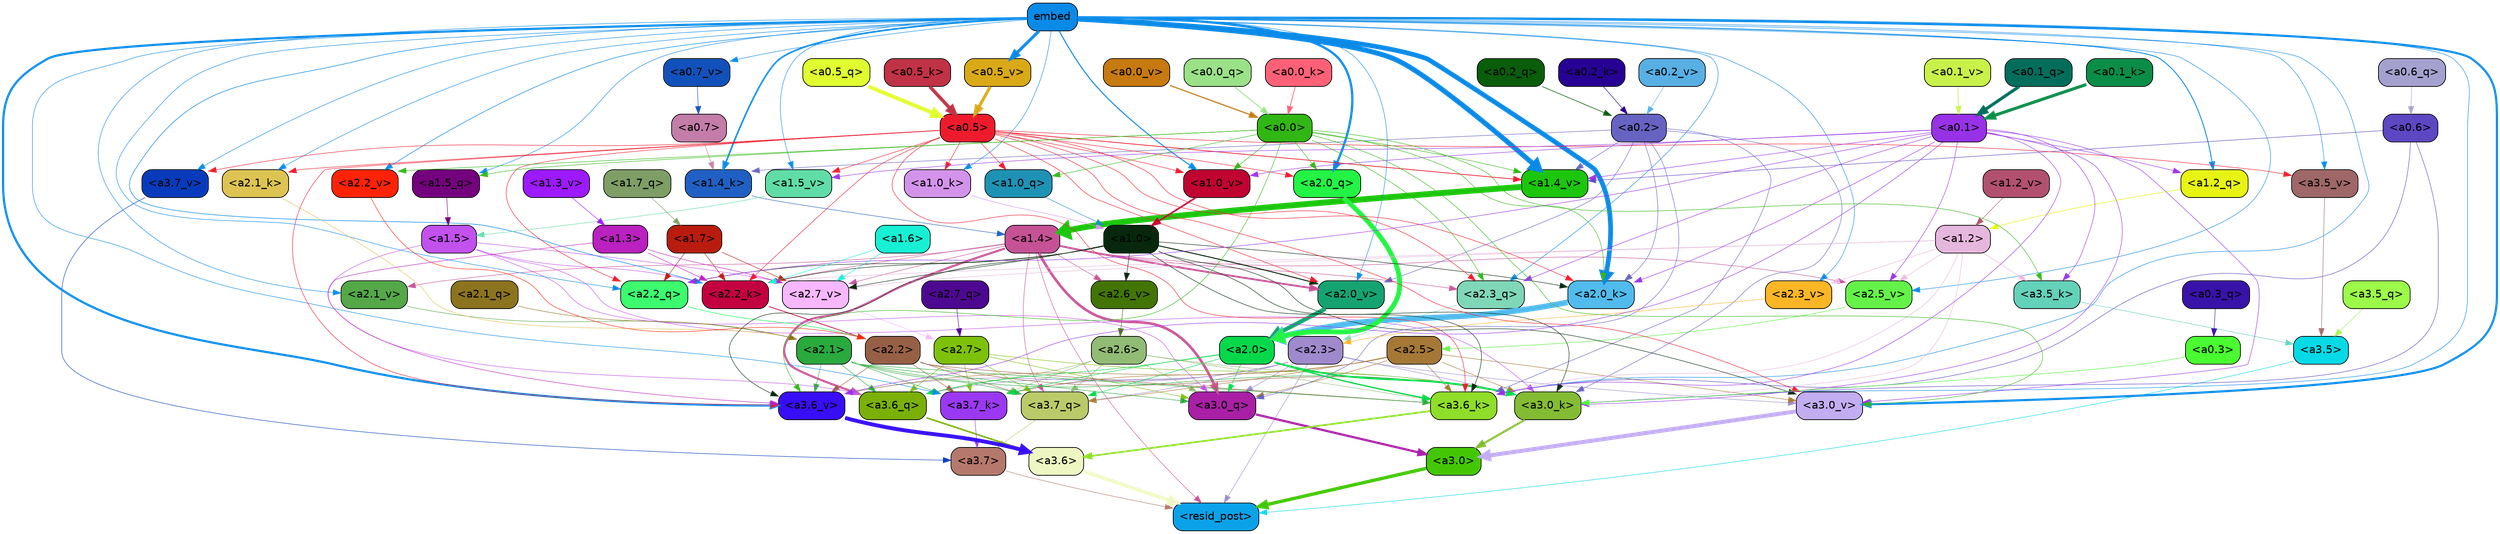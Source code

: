 strict digraph "" {
	graph [bgcolor=transparent,
		layout=dot,
		overlap=false,
		splines=true
	];
	"<a3.7>"	[color=black,
		fillcolor="#b5786c",
		fontname=Helvetica,
		shape=box,
		style="filled, rounded"];
	"<resid_post>"	[color=black,
		fillcolor="#0ca2e9",
		fontname=Helvetica,
		shape=box,
		style="filled, rounded"];
	"<a3.7>" -> "<resid_post>"	[color="#b5786c",
		penwidth=0.6];
	"<a3.6>"	[color=black,
		fillcolor="#eef7c3",
		fontname=Helvetica,
		shape=box,
		style="filled, rounded"];
	"<a3.6>" -> "<resid_post>"	[color="#eef7c3",
		penwidth=4.646730065345764];
	"<a3.5>"	[color=black,
		fillcolor="#05dae6",
		fontname=Helvetica,
		shape=box,
		style="filled, rounded"];
	"<a3.5>" -> "<resid_post>"	[color="#05dae6",
		penwidth=0.6];
	"<a3.0>"	[color=black,
		fillcolor="#43c704",
		fontname=Helvetica,
		shape=box,
		style="filled, rounded"];
	"<a3.0>" -> "<resid_post>"	[color="#43c704",
		penwidth=4.323132634162903];
	"<a2.3>"	[color=black,
		fillcolor="#9e8acc",
		fontname=Helvetica,
		shape=box,
		style="filled, rounded"];
	"<a2.3>" -> "<resid_post>"	[color="#9e8acc",
		penwidth=0.6];
	"<a3.7_q>"	[color=black,
		fillcolor="#bbca69",
		fontname=Helvetica,
		shape=box,
		style="filled, rounded"];
	"<a2.3>" -> "<a3.7_q>"	[color="#9e8acc",
		penwidth=0.6];
	"<a3.6_q>"	[color=black,
		fillcolor="#7ab008",
		fontname=Helvetica,
		shape=box,
		style="filled, rounded"];
	"<a2.3>" -> "<a3.6_q>"	[color="#9e8acc",
		penwidth=0.6];
	"<a3.0_q>"	[color=black,
		fillcolor="#a91fa5",
		fontname=Helvetica,
		shape=box,
		style="filled, rounded"];
	"<a2.3>" -> "<a3.0_q>"	[color="#9e8acc",
		penwidth=0.6];
	"<a3.7_k>"	[color=black,
		fillcolor="#9a39f1",
		fontname=Helvetica,
		shape=box,
		style="filled, rounded"];
	"<a2.3>" -> "<a3.7_k>"	[color="#9e8acc",
		penwidth=0.6];
	"<a3.0_k>"	[color=black,
		fillcolor="#83bc33",
		fontname=Helvetica,
		shape=box,
		style="filled, rounded"];
	"<a2.3>" -> "<a3.0_k>"	[color="#9e8acc",
		penwidth=0.6];
	"<a3.6_v>"	[color=black,
		fillcolor="#370ef5",
		fontname=Helvetica,
		shape=box,
		style="filled, rounded"];
	"<a2.3>" -> "<a3.6_v>"	[color="#9e8acc",
		penwidth=0.6];
	"<a3.0_v>"	[color=black,
		fillcolor="#c2adf1",
		fontname=Helvetica,
		shape=box,
		style="filled, rounded"];
	"<a2.3>" -> "<a3.0_v>"	[color="#9e8acc",
		penwidth=0.6];
	"<a1.4>"	[color=black,
		fillcolor="#c65296",
		fontname=Helvetica,
		shape=box,
		style="filled, rounded"];
	"<a1.4>" -> "<resid_post>"	[color="#c65296",
		penwidth=0.6];
	"<a1.4>" -> "<a3.7_q>"	[color="#c65296",
		penwidth=0.6];
	"<a1.4>" -> "<a3.6_q>"	[color="#c65296",
		penwidth=2.700703263282776];
	"<a1.4>" -> "<a3.0_q>"	[color="#c65296",
		penwidth=3.34255850315094];
	"<a2.3_q>"	[color=black,
		fillcolor="#80d7b8",
		fontname=Helvetica,
		shape=box,
		style="filled, rounded"];
	"<a1.4>" -> "<a2.3_q>"	[color="#c65296",
		penwidth=0.6];
	"<a2.2_k>"	[color=black,
		fillcolor="#c30141",
		fontname=Helvetica,
		shape=box,
		style="filled, rounded"];
	"<a1.4>" -> "<a2.2_k>"	[color="#c65296",
		penwidth=0.6];
	"<a2.7_v>"	[color=black,
		fillcolor="#f6b7fc",
		fontname=Helvetica,
		shape=box,
		style="filled, rounded"];
	"<a1.4>" -> "<a2.7_v>"	[color="#c65296",
		penwidth=0.6];
	"<a2.6_v>"	[color=black,
		fillcolor="#437406",
		fontname=Helvetica,
		shape=box,
		style="filled, rounded"];
	"<a1.4>" -> "<a2.6_v>"	[color="#c65296",
		penwidth=0.6];
	"<a2.5_v>"	[color=black,
		fillcolor="#64f249",
		fontname=Helvetica,
		shape=box,
		style="filled, rounded"];
	"<a1.4>" -> "<a2.5_v>"	[color="#c65296",
		penwidth=0.6];
	"<a2.1_v>"	[color=black,
		fillcolor="#54a848",
		fontname=Helvetica,
		shape=box,
		style="filled, rounded"];
	"<a1.4>" -> "<a2.1_v>"	[color="#c65296",
		penwidth=0.6];
	"<a2.0_v>"	[color=black,
		fillcolor="#16a372",
		fontname=Helvetica,
		shape=box,
		style="filled, rounded"];
	"<a1.4>" -> "<a2.0_v>"	[color="#c65296",
		penwidth=2.387977123260498];
	"<a3.7_q>" -> "<a3.7>"	[color="#bbca69",
		penwidth=0.6];
	"<a3.6_q>" -> "<a3.6>"	[color="#7ab008",
		penwidth=2.03758105635643];
	"<a3.5_q>"	[color=black,
		fillcolor="#9cfa49",
		fontname=Helvetica,
		shape=box,
		style="filled, rounded"];
	"<a3.5_q>" -> "<a3.5>"	[color="#9cfa49",
		penwidth=0.6];
	"<a3.0_q>" -> "<a3.0>"	[color="#a91fa5",
		penwidth=2.8638100624084473];
	"<a3.7_k>" -> "<a3.7>"	[color="#9a39f1",
		penwidth=0.6];
	"<a3.6_k>"	[color=black,
		fillcolor="#8fde29",
		fontname=Helvetica,
		shape=box,
		style="filled, rounded"];
	"<a3.6_k>" -> "<a3.6>"	[color="#8fde29",
		penwidth=2.174198240041733];
	"<a3.5_k>"	[color=black,
		fillcolor="#64d1b9",
		fontname=Helvetica,
		shape=box,
		style="filled, rounded"];
	"<a3.5_k>" -> "<a3.5>"	[color="#64d1b9",
		penwidth=0.6];
	"<a3.0_k>" -> "<a3.0>"	[color="#83bc33",
		penwidth=2.6274144649505615];
	"<a3.7_v>"	[color=black,
		fillcolor="#083bbc",
		fontname=Helvetica,
		shape=box,
		style="filled, rounded"];
	"<a3.7_v>" -> "<a3.7>"	[color="#083bbc",
		penwidth=0.6];
	"<a3.6_v>" -> "<a3.6>"	[color="#370ef5",
		penwidth=5.002329230308533];
	"<a3.5_v>"	[color=black,
		fillcolor="#9f6767",
		fontname=Helvetica,
		shape=box,
		style="filled, rounded"];
	"<a3.5_v>" -> "<a3.5>"	[color="#9f6767",
		penwidth=0.6];
	"<a3.0_v>" -> "<a3.0>"	[color="#c2adf1",
		penwidth=5.188832879066467];
	"<a2.7>"	[color=black,
		fillcolor="#7ec10b",
		fontname=Helvetica,
		shape=box,
		style="filled, rounded"];
	"<a2.7>" -> "<a3.7_q>"	[color="#7ec10b",
		penwidth=0.6];
	"<a2.7>" -> "<a3.6_q>"	[color="#7ec10b",
		penwidth=0.6];
	"<a2.7>" -> "<a3.0_q>"	[color="#7ec10b",
		penwidth=0.6];
	"<a2.7>" -> "<a3.7_k>"	[color="#7ec10b",
		penwidth=0.6];
	"<a2.7>" -> "<a3.0_k>"	[color="#7ec10b",
		penwidth=0.6];
	"<a2.6>"	[color=black,
		fillcolor="#92bb75",
		fontname=Helvetica,
		shape=box,
		style="filled, rounded"];
	"<a2.6>" -> "<a3.7_q>"	[color="#92bb75",
		penwidth=0.6];
	"<a2.6>" -> "<a3.6_q>"	[color="#92bb75",
		penwidth=0.6];
	"<a2.6>" -> "<a3.0_q>"	[color="#92bb75",
		penwidth=0.6];
	"<a2.6>" -> "<a3.7_k>"	[color="#92bb75",
		penwidth=0.6];
	"<a2.6>" -> "<a3.6_k>"	[color="#92bb75",
		penwidth=0.6];
	"<a2.6>" -> "<a3.0_k>"	[color="#92bb75",
		penwidth=0.6];
	"<a2.5>"	[color=black,
		fillcolor="#a57836",
		fontname=Helvetica,
		shape=box,
		style="filled, rounded"];
	"<a2.5>" -> "<a3.7_q>"	[color="#a57836",
		penwidth=0.6];
	"<a2.5>" -> "<a3.0_q>"	[color="#a57836",
		penwidth=0.6];
	"<a2.5>" -> "<a3.7_k>"	[color="#a57836",
		penwidth=0.6];
	"<a2.5>" -> "<a3.6_k>"	[color="#a57836",
		penwidth=0.6];
	"<a2.5>" -> "<a3.0_k>"	[color="#a57836",
		penwidth=0.6];
	"<a2.5>" -> "<a3.6_v>"	[color="#a57836",
		penwidth=0.6];
	"<a2.5>" -> "<a3.0_v>"	[color="#a57836",
		penwidth=0.6];
	"<a2.2>"	[color=black,
		fillcolor="#976046",
		fontname=Helvetica,
		shape=box,
		style="filled, rounded"];
	"<a2.2>" -> "<a3.7_q>"	[color="#976046",
		penwidth=0.6];
	"<a2.2>" -> "<a3.7_k>"	[color="#976046",
		penwidth=0.6];
	"<a2.2>" -> "<a3.6_k>"	[color="#976046",
		penwidth=0.6];
	"<a2.2>" -> "<a3.0_k>"	[color="#976046",
		penwidth=0.6];
	"<a2.2>" -> "<a3.6_v>"	[color="#976046",
		penwidth=0.6];
	"<a2.1>"	[color=black,
		fillcolor="#2aa93d",
		fontname=Helvetica,
		shape=box,
		style="filled, rounded"];
	"<a2.1>" -> "<a3.7_q>"	[color="#2aa93d",
		penwidth=0.6];
	"<a2.1>" -> "<a3.6_q>"	[color="#2aa93d",
		penwidth=0.6];
	"<a2.1>" -> "<a3.0_q>"	[color="#2aa93d",
		penwidth=0.6];
	"<a2.1>" -> "<a3.7_k>"	[color="#2aa93d",
		penwidth=0.6];
	"<a2.1>" -> "<a3.6_k>"	[color="#2aa93d",
		penwidth=0.6];
	"<a2.1>" -> "<a3.0_k>"	[color="#2aa93d",
		penwidth=0.6];
	"<a2.1>" -> "<a3.6_v>"	[color="#2aa93d",
		penwidth=0.6];
	"<a2.0>"	[color=black,
		fillcolor="#06d84a",
		fontname=Helvetica,
		shape=box,
		style="filled, rounded"];
	"<a2.0>" -> "<a3.7_q>"	[color="#06d84a",
		penwidth=0.6];
	"<a2.0>" -> "<a3.6_q>"	[color="#06d84a",
		penwidth=0.6];
	"<a2.0>" -> "<a3.0_q>"	[color="#06d84a",
		penwidth=0.6];
	"<a2.0>" -> "<a3.7_k>"	[color="#06d84a",
		penwidth=0.6];
	"<a2.0>" -> "<a3.6_k>"	[color="#06d84a",
		penwidth=1.6454488784074783];
	"<a2.0>" -> "<a3.0_k>"	[color="#06d84a",
		penwidth=2.2218968719244003];
	"<a1.5>"	[color=black,
		fillcolor="#c251ee",
		fontname=Helvetica,
		shape=box,
		style="filled, rounded"];
	"<a1.5>" -> "<a3.6_q>"	[color="#c251ee",
		penwidth=0.6];
	"<a1.5>" -> "<a3.0_q>"	[color="#c251ee",
		penwidth=0.6];
	"<a1.5>" -> "<a3.0_k>"	[color="#c251ee",
		penwidth=0.6];
	"<a1.5>" -> "<a2.2_k>"	[color="#c251ee",
		penwidth=0.6];
	"<a1.5>" -> "<a2.7_v>"	[color="#c251ee",
		penwidth=0.6];
	"<a0.2>"	[color=black,
		fillcolor="#6663c2",
		fontname=Helvetica,
		shape=box,
		style="filled, rounded"];
	"<a0.2>" -> "<a3.0_q>"	[color="#6663c2",
		penwidth=0.6];
	"<a0.2>" -> "<a3.6_k>"	[color="#6663c2",
		penwidth=0.6];
	"<a0.2>" -> "<a3.0_k>"	[color="#6663c2",
		penwidth=0.6];
	"<a2.0_k>"	[color=black,
		fillcolor="#51bbed",
		fontname=Helvetica,
		shape=box,
		style="filled, rounded"];
	"<a0.2>" -> "<a2.0_k>"	[color="#6663c2",
		penwidth=0.6];
	"<a0.2>" -> "<a2.0_v>"	[color="#6663c2",
		penwidth=0.6];
	"<a1.4_k>"	[color=black,
		fillcolor="#2060c4",
		fontname=Helvetica,
		shape=box,
		style="filled, rounded"];
	"<a0.2>" -> "<a1.4_k>"	[color="#6663c2",
		penwidth=0.6];
	"<a1.4_v>"	[color=black,
		fillcolor="#1cc60d",
		fontname=Helvetica,
		shape=box,
		style="filled, rounded"];
	"<a0.2>" -> "<a1.4_v>"	[color="#6663c2",
		penwidth=0.6];
	embed	[color=black,
		fillcolor="#0a8ae7",
		fontname=Helvetica,
		shape=box,
		style="filled, rounded"];
	embed -> "<a3.7_k>"	[color="#0a8ae7",
		penwidth=0.6];
	embed -> "<a3.6_k>"	[color="#0a8ae7",
		penwidth=0.6];
	embed -> "<a3.0_k>"	[color="#0a8ae7",
		penwidth=0.6];
	embed -> "<a3.7_v>"	[color="#0a8ae7",
		penwidth=0.6];
	embed -> "<a3.6_v>"	[color="#0a8ae7",
		penwidth=2.8301228284835815];
	embed -> "<a3.5_v>"	[color="#0a8ae7",
		penwidth=0.6];
	embed -> "<a3.0_v>"	[color="#0a8ae7",
		penwidth=2.7660785913467407];
	embed -> "<a2.3_q>"	[color="#0a8ae7",
		penwidth=0.6];
	"<a2.2_q>"	[color=black,
		fillcolor="#3dfa6f",
		fontname=Helvetica,
		shape=box,
		style="filled, rounded"];
	embed -> "<a2.2_q>"	[color="#0a8ae7",
		penwidth=0.6];
	"<a2.0_q>"	[color=black,
		fillcolor="#23f344",
		fontname=Helvetica,
		shape=box,
		style="filled, rounded"];
	embed -> "<a2.0_q>"	[color="#0a8ae7",
		penwidth=2.918822765350342];
	embed -> "<a2.2_k>"	[color="#0a8ae7",
		penwidth=0.7099294662475586];
	"<a2.1_k>"	[color=black,
		fillcolor="#ddc452",
		fontname=Helvetica,
		shape=box,
		style="filled, rounded"];
	embed -> "<a2.1_k>"	[color="#0a8ae7",
		penwidth=0.6];
	embed -> "<a2.0_k>"	[color="#0a8ae7",
		penwidth=6.075345039367676];
	embed -> "<a2.5_v>"	[color="#0a8ae7",
		penwidth=0.6];
	"<a2.3_v>"	[color=black,
		fillcolor="#fbb626",
		fontname=Helvetica,
		shape=box,
		style="filled, rounded"];
	embed -> "<a2.3_v>"	[color="#0a8ae7",
		penwidth=0.6];
	"<a2.2_v>"	[color=black,
		fillcolor="#fe2306",
		fontname=Helvetica,
		shape=box,
		style="filled, rounded"];
	embed -> "<a2.2_v>"	[color="#0a8ae7",
		penwidth=0.6909599304199219];
	embed -> "<a2.1_v>"	[color="#0a8ae7",
		penwidth=0.6];
	embed -> "<a2.0_v>"	[color="#0a8ae7",
		penwidth=0.6];
	"<a1.5_q>"	[color=black,
		fillcolor="#74017d",
		fontname=Helvetica,
		shape=box,
		style="filled, rounded"];
	embed -> "<a1.5_q>"	[color="#0a8ae7",
		penwidth=0.6];
	"<a1.2_q>"	[color=black,
		fillcolor="#e7f413",
		fontname=Helvetica,
		shape=box,
		style="filled, rounded"];
	embed -> "<a1.2_q>"	[color="#0a8ae7",
		penwidth=1.1075286865234375];
	embed -> "<a1.4_k>"	[color="#0a8ae7",
		penwidth=2.043105125427246];
	"<a1.0_k>"	[color=black,
		fillcolor="#d493ea",
		fontname=Helvetica,
		shape=box,
		style="filled, rounded"];
	embed -> "<a1.0_k>"	[color="#0a8ae7",
		penwidth=0.6];
	"<a1.5_v>"	[color=black,
		fillcolor="#60dda6",
		fontname=Helvetica,
		shape=box,
		style="filled, rounded"];
	embed -> "<a1.5_v>"	[color="#0a8ae7",
		penwidth=0.6];
	embed -> "<a1.4_v>"	[color="#0a8ae7",
		penwidth=6.46385931968689];
	"<a1.0_v>"	[color=black,
		fillcolor="#c10331",
		fontname=Helvetica,
		shape=box,
		style="filled, rounded"];
	embed -> "<a1.0_v>"	[color="#0a8ae7",
		penwidth=1.273291826248169];
	"<a0.7_v>"	[color=black,
		fillcolor="#1251bb",
		fontname=Helvetica,
		shape=box,
		style="filled, rounded"];
	embed -> "<a0.7_v>"	[color="#0a8ae7",
		penwidth=0.6];
	"<a0.5_v>"	[color=black,
		fillcolor="#d9a918",
		fontname=Helvetica,
		shape=box,
		style="filled, rounded"];
	embed -> "<a0.5_v>"	[color="#0a8ae7",
		penwidth=3.920696496963501];
	"<a1.2>"	[color=black,
		fillcolor="#e6b7dc",
		fontname=Helvetica,
		shape=box,
		style="filled, rounded"];
	"<a1.2>" -> "<a3.6_k>"	[color="#e6b7dc",
		penwidth=0.6];
	"<a1.2>" -> "<a3.5_k>"	[color="#e6b7dc",
		penwidth=0.6];
	"<a1.2>" -> "<a3.0_k>"	[color="#e6b7dc",
		penwidth=0.6];
	"<a1.2>" -> "<a2.2_k>"	[color="#e6b7dc",
		penwidth=0.6];
	"<a1.2>" -> "<a2.7_v>"	[color="#e6b7dc",
		penwidth=0.6];
	"<a1.2>" -> "<a2.5_v>"	[color="#e6b7dc",
		penwidth=0.6];
	"<a1.2>" -> "<a2.3_v>"	[color="#e6b7dc",
		penwidth=0.6];
	"<a1.0>"	[color=black,
		fillcolor="#07280c",
		fontname=Helvetica,
		shape=box,
		style="filled, rounded"];
	"<a1.0>" -> "<a3.6_k>"	[color="#07280c",
		penwidth=0.6];
	"<a1.0>" -> "<a3.0_k>"	[color="#07280c",
		penwidth=0.6];
	"<a1.0>" -> "<a3.6_v>"	[color="#07280c",
		penwidth=0.6];
	"<a1.0>" -> "<a3.0_v>"	[color="#07280c",
		penwidth=0.6];
	"<a1.0>" -> "<a2.2_q>"	[color="#07280c",
		penwidth=0.6];
	"<a1.0>" -> "<a2.2_k>"	[color="#07280c",
		penwidth=0.6];
	"<a1.0>" -> "<a2.0_k>"	[color="#07280c",
		penwidth=0.6];
	"<a1.0>" -> "<a2.7_v>"	[color="#07280c",
		penwidth=0.6];
	"<a1.0>" -> "<a2.6_v>"	[color="#07280c",
		penwidth=0.6];
	"<a1.0>" -> "<a2.0_v>"	[color="#07280c",
		penwidth=1.2435333728790283];
	"<a0.6>"	[color=black,
		fillcolor="#5d47c3",
		fontname=Helvetica,
		shape=box,
		style="filled, rounded"];
	"<a0.6>" -> "<a3.6_k>"	[color="#5d47c3",
		penwidth=0.6];
	"<a0.6>" -> "<a3.0_k>"	[color="#5d47c3",
		penwidth=0.6];
	"<a0.6>" -> "<a1.4_v>"	[color="#5d47c3",
		penwidth=0.6];
	"<a0.5>"	[color=black,
		fillcolor="#ee1b2d",
		fontname=Helvetica,
		shape=box,
		style="filled, rounded"];
	"<a0.5>" -> "<a3.6_k>"	[color="#ee1b2d",
		penwidth=0.6];
	"<a0.5>" -> "<a3.7_v>"	[color="#ee1b2d",
		penwidth=0.6];
	"<a0.5>" -> "<a3.6_v>"	[color="#ee1b2d",
		penwidth=0.6];
	"<a0.5>" -> "<a3.5_v>"	[color="#ee1b2d",
		penwidth=0.6];
	"<a0.5>" -> "<a3.0_v>"	[color="#ee1b2d",
		penwidth=0.6124261617660522];
	"<a0.5>" -> "<a2.3_q>"	[color="#ee1b2d",
		penwidth=0.6];
	"<a0.5>" -> "<a2.2_q>"	[color="#ee1b2d",
		penwidth=0.6];
	"<a0.5>" -> "<a2.0_q>"	[color="#ee1b2d",
		penwidth=0.6];
	"<a0.5>" -> "<a2.2_k>"	[color="#ee1b2d",
		penwidth=0.6];
	"<a0.5>" -> "<a2.1_k>"	[color="#ee1b2d",
		penwidth=0.6];
	"<a0.5>" -> "<a2.0_k>"	[color="#ee1b2d",
		penwidth=0.6112704277038574];
	"<a0.5>" -> "<a2.0_v>"	[color="#ee1b2d",
		penwidth=0.6];
	"<a1.0_q>"	[color=black,
		fillcolor="#1e92b5",
		fontname=Helvetica,
		shape=box,
		style="filled, rounded"];
	"<a0.5>" -> "<a1.0_q>"	[color="#ee1b2d",
		penwidth=0.6];
	"<a0.5>" -> "<a1.0_k>"	[color="#ee1b2d",
		penwidth=0.6];
	"<a0.5>" -> "<a1.5_v>"	[color="#ee1b2d",
		penwidth=0.6];
	"<a0.5>" -> "<a1.4_v>"	[color="#ee1b2d",
		penwidth=0.9145197868347168];
	"<a0.5>" -> "<a1.0_v>"	[color="#ee1b2d",
		penwidth=0.6];
	"<a0.1>"	[color=black,
		fillcolor="#9732e7",
		fontname=Helvetica,
		shape=box,
		style="filled, rounded"];
	"<a0.1>" -> "<a3.6_k>"	[color="#9732e7",
		penwidth=0.6];
	"<a0.1>" -> "<a3.5_k>"	[color="#9732e7",
		penwidth=0.6];
	"<a0.1>" -> "<a3.0_k>"	[color="#9732e7",
		penwidth=0.6];
	"<a0.1>" -> "<a3.6_v>"	[color="#9732e7",
		penwidth=0.6];
	"<a0.1>" -> "<a3.0_v>"	[color="#9732e7",
		penwidth=0.6];
	"<a0.1>" -> "<a2.3_q>"	[color="#9732e7",
		penwidth=0.6];
	"<a0.1>" -> "<a2.2_q>"	[color="#9732e7",
		penwidth=0.6];
	"<a0.1>" -> "<a2.0_k>"	[color="#9732e7",
		penwidth=0.6];
	"<a0.1>" -> "<a2.5_v>"	[color="#9732e7",
		penwidth=0.6];
	"<a0.1>" -> "<a1.2_q>"	[color="#9732e7",
		penwidth=0.6];
	"<a0.1>" -> "<a1.5_v>"	[color="#9732e7",
		penwidth=0.6];
	"<a0.1>" -> "<a1.4_v>"	[color="#9732e7",
		penwidth=0.6];
	"<a0.1>" -> "<a1.0_v>"	[color="#9732e7",
		penwidth=0.6];
	"<a0.0>"	[color=black,
		fillcolor="#31b714",
		fontname=Helvetica,
		shape=box,
		style="filled, rounded"];
	"<a0.0>" -> "<a3.5_k>"	[color="#31b714",
		penwidth=0.6];
	"<a0.0>" -> "<a3.6_v>"	[color="#31b714",
		penwidth=0.6];
	"<a0.0>" -> "<a3.0_v>"	[color="#31b714",
		penwidth=0.6];
	"<a0.0>" -> "<a2.3_q>"	[color="#31b714",
		penwidth=0.6];
	"<a0.0>" -> "<a2.0_q>"	[color="#31b714",
		penwidth=0.6];
	"<a0.0>" -> "<a2.0_k>"	[color="#31b714",
		penwidth=0.6];
	"<a0.0>" -> "<a2.2_v>"	[color="#31b714",
		penwidth=0.6];
	"<a0.0>" -> "<a1.5_q>"	[color="#31b714",
		penwidth=0.6];
	"<a0.0>" -> "<a1.0_q>"	[color="#31b714",
		penwidth=0.6];
	"<a0.0>" -> "<a1.4_v>"	[color="#31b714",
		penwidth=0.6];
	"<a0.0>" -> "<a1.0_v>"	[color="#31b714",
		penwidth=0.6];
	"<a0.3>"	[color=black,
		fillcolor="#49fb30",
		fontname=Helvetica,
		shape=box,
		style="filled, rounded"];
	"<a0.3>" -> "<a3.0_k>"	[color="#49fb30",
		penwidth=0.6];
	"<a1.3>"	[color=black,
		fillcolor="#bb20c0",
		fontname=Helvetica,
		shape=box,
		style="filled, rounded"];
	"<a1.3>" -> "<a3.6_v>"	[color="#bb20c0",
		penwidth=0.6];
	"<a1.3>" -> "<a2.2_k>"	[color="#bb20c0",
		penwidth=0.6];
	"<a1.3>" -> "<a2.7_v>"	[color="#bb20c0",
		penwidth=0.6];
	"<a2.7_q>"	[color=black,
		fillcolor="#4d0891",
		fontname=Helvetica,
		shape=box,
		style="filled, rounded"];
	"<a2.7_q>" -> "<a2.7>"	[color="#4d0891",
		penwidth=0.6];
	"<a2.3_q>" -> "<a2.3>"	[color="#80d7b8",
		penwidth=0.6];
	"<a2.2_q>" -> "<a2.2>"	[color="#3dfa6f",
		penwidth=0.8114519119262695];
	"<a2.1_q>"	[color=black,
		fillcolor="#8c731e",
		fontname=Helvetica,
		shape=box,
		style="filled, rounded"];
	"<a2.1_q>" -> "<a2.1>"	[color="#8c731e",
		penwidth=0.6];
	"<a2.0_q>" -> "<a2.0>"	[color="#23f344",
		penwidth=6.2323237657547];
	"<a2.2_k>" -> "<a2.2>"	[color="#c30141",
		penwidth=0.9331893920898438];
	"<a2.1_k>" -> "<a2.1>"	[color="#ddc452",
		penwidth=0.6];
	"<a2.0_k>" -> "<a2.0>"	[color="#51bbed",
		penwidth=7.158664226531982];
	"<a2.7_v>" -> "<a2.7>"	[color="#f6b7fc",
		penwidth=0.6];
	"<a2.6_v>" -> "<a2.6>"	[color="#437406",
		penwidth=0.6];
	"<a2.5_v>" -> "<a2.5>"	[color="#64f249",
		penwidth=0.6657319068908691];
	"<a2.3_v>" -> "<a2.3>"	[color="#fbb626",
		penwidth=0.6];
	"<a2.2_v>" -> "<a2.2>"	[color="#fe2306",
		penwidth=0.6];
	"<a2.1_v>" -> "<a2.1>"	[color="#54a848",
		penwidth=0.6];
	"<a2.0_v>" -> "<a2.0>"	[color="#16a372",
		penwidth=5.380099236965179];
	"<a1.7>"	[color=black,
		fillcolor="#b91c0e",
		fontname=Helvetica,
		shape=box,
		style="filled, rounded"];
	"<a1.7>" -> "<a2.2_q>"	[color="#b91c0e",
		penwidth=0.6];
	"<a1.7>" -> "<a2.2_k>"	[color="#b91c0e",
		penwidth=0.6];
	"<a1.7>" -> "<a2.7_v>"	[color="#b91c0e",
		penwidth=0.6];
	"<a1.6>"	[color=black,
		fillcolor="#17f0d4",
		fontname=Helvetica,
		shape=box,
		style="filled, rounded"];
	"<a1.6>" -> "<a2.2_k>"	[color="#17f0d4",
		penwidth=0.6];
	"<a1.6>" -> "<a2.7_v>"	[color="#17f0d4",
		penwidth=0.6];
	"<a1.7_q>"	[color=black,
		fillcolor="#7f9e66",
		fontname=Helvetica,
		shape=box,
		style="filled, rounded"];
	"<a1.7_q>" -> "<a1.7>"	[color="#7f9e66",
		penwidth=0.6];
	"<a1.5_q>" -> "<a1.5>"	[color="#74017d",
		penwidth=0.6];
	"<a1.2_q>" -> "<a1.2>"	[color="#e7f413",
		penwidth=0.6965713500976562];
	"<a1.0_q>" -> "<a1.0>"	[color="#1e92b5",
		penwidth=0.6];
	"<a1.4_k>" -> "<a1.4>"	[color="#2060c4",
		penwidth=0.6];
	"<a1.0_k>" -> "<a1.0>"	[color="#d493ea",
		penwidth=0.6];
	"<a1.5_v>" -> "<a1.5>"	[color="#60dda6",
		penwidth=0.6];
	"<a1.4_v>" -> "<a1.4>"	[color="#1cc60d",
		penwidth=7.649995803833008];
	"<a1.3_v>"	[color=black,
		fillcolor="#9d19ff",
		fontname=Helvetica,
		shape=box,
		style="filled, rounded"];
	"<a1.3_v>" -> "<a1.3>"	[color="#9d19ff",
		penwidth=0.6];
	"<a1.2_v>"	[color=black,
		fillcolor="#b1516f",
		fontname=Helvetica,
		shape=box,
		style="filled, rounded"];
	"<a1.2_v>" -> "<a1.2>"	[color="#b1516f",
		penwidth=0.6];
	"<a1.0_v>" -> "<a1.0>"	[color="#c10331",
		penwidth=2.050852060317993];
	"<a0.7>"	[color=black,
		fillcolor="#c37da8",
		fontname=Helvetica,
		shape=box,
		style="filled, rounded"];
	"<a0.7>" -> "<a1.4_k>"	[color="#c37da8",
		penwidth=0.6];
	"<a0.6_q>"	[color=black,
		fillcolor="#a5a1cf",
		fontname=Helvetica,
		shape=box,
		style="filled, rounded"];
	"<a0.6_q>" -> "<a0.6>"	[color="#a5a1cf",
		penwidth=0.6];
	"<a0.5_q>"	[color=black,
		fillcolor="#dffd2f",
		fontname=Helvetica,
		shape=box,
		style="filled, rounded"];
	"<a0.5_q>" -> "<a0.5>"	[color="#dffd2f",
		penwidth=4.9415271282196045];
	"<a0.3_q>"	[color=black,
		fillcolor="#3912aa",
		fontname=Helvetica,
		shape=box,
		style="filled, rounded"];
	"<a0.3_q>" -> "<a0.3>"	[color="#3912aa",
		penwidth=0.6];
	"<a0.2_q>"	[color=black,
		fillcolor="#0a5d0a",
		fontname=Helvetica,
		shape=box,
		style="filled, rounded"];
	"<a0.2_q>" -> "<a0.2>"	[color="#0a5d0a",
		penwidth=0.7393593788146973];
	"<a0.1_q>"	[color=black,
		fillcolor="#036d5b",
		fontname=Helvetica,
		shape=box,
		style="filled, rounded"];
	"<a0.1_q>" -> "<a0.1>"	[color="#036d5b",
		penwidth=4.0437469482421875];
	"<a0.0_q>"	[color=black,
		fillcolor="#9ae187",
		fontname=Helvetica,
		shape=box,
		style="filled, rounded"];
	"<a0.0_q>" -> "<a0.0>"	[color="#9ae187",
		penwidth=1.0526800155639648];
	"<a0.5_k>"	[color=black,
		fillcolor="#c03245",
		fontname=Helvetica,
		shape=box,
		style="filled, rounded"];
	"<a0.5_k>" -> "<a0.5>"	[color="#c03245",
		penwidth=4.382697105407715];
	"<a0.2_k>"	[color=black,
		fillcolor="#260193",
		fontname=Helvetica,
		shape=box,
		style="filled, rounded"];
	"<a0.2_k>" -> "<a0.2>"	[color="#260193",
		penwidth=0.6394491195678711];
	"<a0.1_k>"	[color=black,
		fillcolor="#0a8d47",
		fontname=Helvetica,
		shape=box,
		style="filled, rounded"];
	"<a0.1_k>" -> "<a0.1>"	[color="#0a8d47",
		penwidth=3.9428932666778564];
	"<a0.0_k>"	[color=black,
		fillcolor="#fe6177",
		fontname=Helvetica,
		shape=box,
		style="filled, rounded"];
	"<a0.0_k>" -> "<a0.0>"	[color="#fe6177",
		penwidth=0.9280776977539062];
	"<a0.7_v>" -> "<a0.7>"	[color="#1251bb",
		penwidth=0.6];
	"<a0.5_v>" -> "<a0.5>"	[color="#d9a918",
		penwidth=3.8846328258514404];
	"<a0.2_v>"	[color=black,
		fillcolor="#57afe4",
		fontname=Helvetica,
		shape=box,
		style="filled, rounded"];
	"<a0.2_v>" -> "<a0.2>"	[color="#57afe4",
		penwidth=0.6];
	"<a0.1_v>"	[color=black,
		fillcolor="#c8f14a",
		fontname=Helvetica,
		shape=box,
		style="filled, rounded"];
	"<a0.1_v>" -> "<a0.1>"	[color="#c8f14a",
		penwidth=0.8284716606140137];
	"<a0.0_v>"	[color=black,
		fillcolor="#c67a0f",
		fontname=Helvetica,
		shape=box,
		style="filled, rounded"];
	"<a0.0_v>" -> "<a0.0>"	[color="#c67a0f",
		penwidth=1.44976806640625];
}
